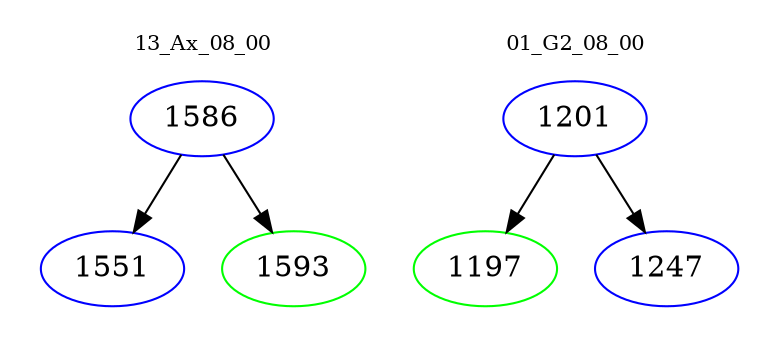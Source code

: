 digraph{
subgraph cluster_0 {
color = white
label = "13_Ax_08_00";
fontsize=10;
T0_1586 [label="1586", color="blue"]
T0_1586 -> T0_1551 [color="black"]
T0_1551 [label="1551", color="blue"]
T0_1586 -> T0_1593 [color="black"]
T0_1593 [label="1593", color="green"]
}
subgraph cluster_1 {
color = white
label = "01_G2_08_00";
fontsize=10;
T1_1201 [label="1201", color="blue"]
T1_1201 -> T1_1197 [color="black"]
T1_1197 [label="1197", color="green"]
T1_1201 -> T1_1247 [color="black"]
T1_1247 [label="1247", color="blue"]
}
}
